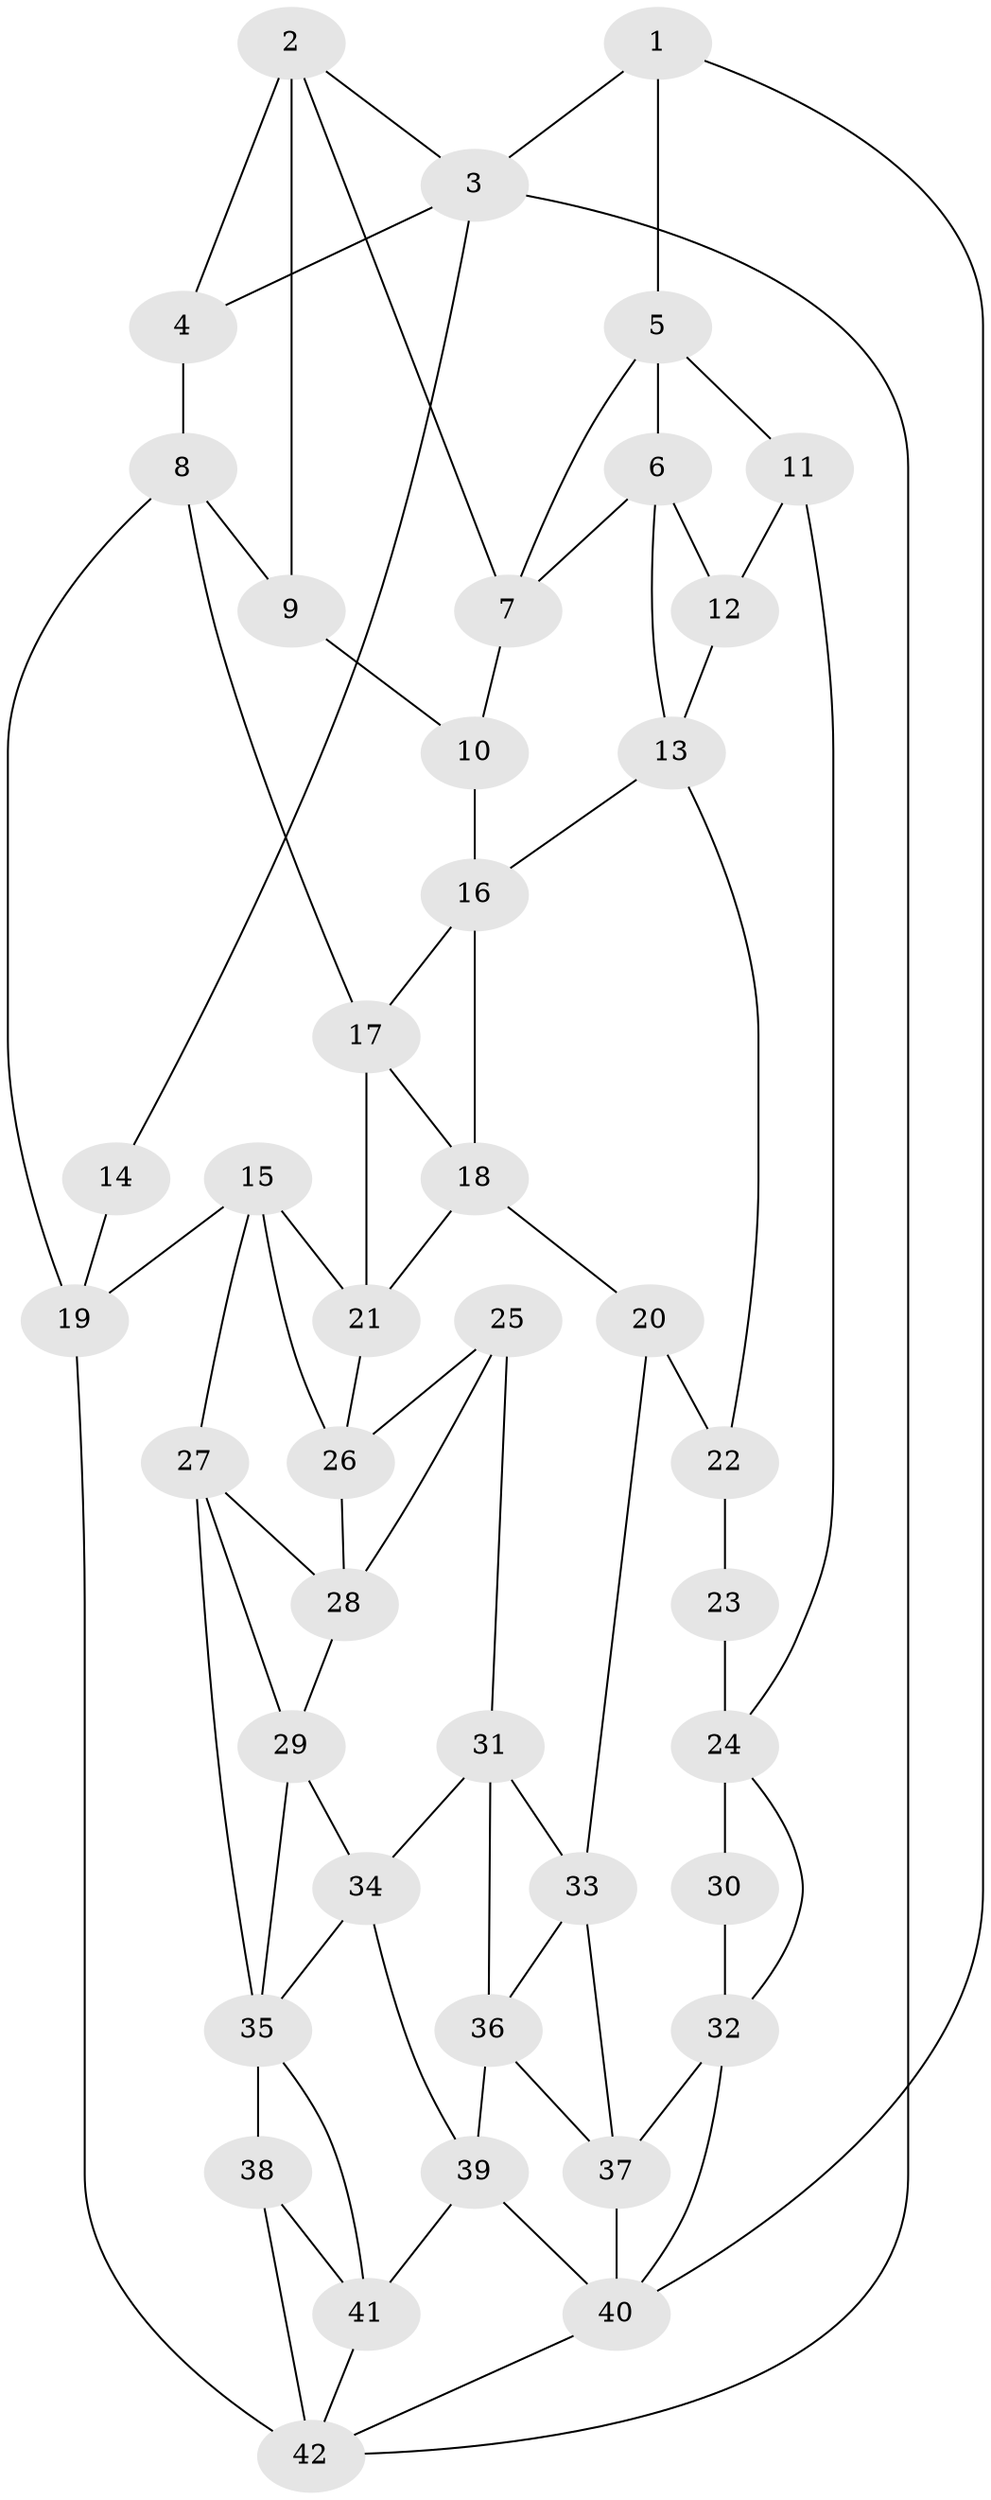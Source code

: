 // original degree distribution, {3: 0.02857142857142857, 6: 0.23809523809523808, 4: 0.24761904761904763, 5: 0.4857142857142857}
// Generated by graph-tools (version 1.1) at 2025/38/03/04/25 23:38:25]
// undirected, 42 vertices, 78 edges
graph export_dot {
  node [color=gray90,style=filled];
  1;
  2;
  3;
  4;
  5;
  6;
  7;
  8;
  9;
  10;
  11;
  12;
  13;
  14;
  15;
  16;
  17;
  18;
  19;
  20;
  21;
  22;
  23;
  24;
  25;
  26;
  27;
  28;
  29;
  30;
  31;
  32;
  33;
  34;
  35;
  36;
  37;
  38;
  39;
  40;
  41;
  42;
  1 -- 3 [weight=1.0];
  1 -- 5 [weight=2.0];
  1 -- 40 [weight=1.0];
  2 -- 3 [weight=1.0];
  2 -- 4 [weight=1.0];
  2 -- 7 [weight=1.0];
  2 -- 9 [weight=2.0];
  3 -- 4 [weight=1.0];
  3 -- 14 [weight=1.0];
  3 -- 42 [weight=1.0];
  4 -- 8 [weight=1.0];
  5 -- 6 [weight=1.0];
  5 -- 7 [weight=1.0];
  5 -- 11 [weight=1.0];
  6 -- 7 [weight=1.0];
  6 -- 12 [weight=1.0];
  6 -- 13 [weight=1.0];
  7 -- 10 [weight=1.0];
  8 -- 9 [weight=1.0];
  8 -- 17 [weight=1.0];
  8 -- 19 [weight=1.0];
  9 -- 10 [weight=1.0];
  10 -- 16 [weight=1.0];
  11 -- 12 [weight=1.0];
  11 -- 24 [weight=1.0];
  12 -- 13 [weight=1.0];
  13 -- 16 [weight=1.0];
  13 -- 22 [weight=1.0];
  14 -- 19 [weight=2.0];
  15 -- 19 [weight=1.0];
  15 -- 21 [weight=1.0];
  15 -- 26 [weight=1.0];
  15 -- 27 [weight=1.0];
  16 -- 17 [weight=1.0];
  16 -- 18 [weight=1.0];
  17 -- 18 [weight=1.0];
  17 -- 21 [weight=1.0];
  18 -- 20 [weight=1.0];
  18 -- 21 [weight=1.0];
  19 -- 42 [weight=1.0];
  20 -- 22 [weight=1.0];
  20 -- 33 [weight=1.0];
  21 -- 26 [weight=1.0];
  22 -- 23 [weight=2.0];
  23 -- 24 [weight=2.0];
  24 -- 30 [weight=2.0];
  24 -- 32 [weight=1.0];
  25 -- 26 [weight=1.0];
  25 -- 28 [weight=1.0];
  25 -- 31 [weight=1.0];
  26 -- 28 [weight=1.0];
  27 -- 28 [weight=1.0];
  27 -- 29 [weight=1.0];
  27 -- 35 [weight=1.0];
  28 -- 29 [weight=1.0];
  29 -- 34 [weight=1.0];
  29 -- 35 [weight=1.0];
  30 -- 32 [weight=2.0];
  31 -- 33 [weight=1.0];
  31 -- 34 [weight=1.0];
  31 -- 36 [weight=1.0];
  32 -- 37 [weight=1.0];
  32 -- 40 [weight=1.0];
  33 -- 36 [weight=1.0];
  33 -- 37 [weight=1.0];
  34 -- 35 [weight=1.0];
  34 -- 39 [weight=1.0];
  35 -- 38 [weight=2.0];
  35 -- 41 [weight=1.0];
  36 -- 37 [weight=1.0];
  36 -- 39 [weight=1.0];
  37 -- 40 [weight=1.0];
  38 -- 41 [weight=1.0];
  38 -- 42 [weight=2.0];
  39 -- 40 [weight=1.0];
  39 -- 41 [weight=1.0];
  40 -- 42 [weight=1.0];
  41 -- 42 [weight=1.0];
}
